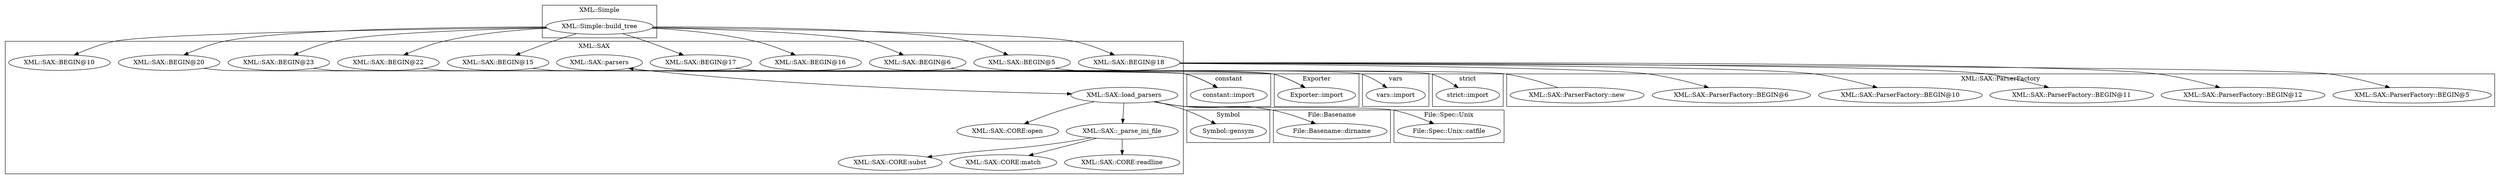 digraph {
graph [overlap=false]
subgraph cluster_Symbol {
	label="Symbol";
	"Symbol::gensym";
}
subgraph cluster_vars {
	label="vars";
	"vars::import";
}
subgraph cluster_XML_SAX {
	label="XML::SAX";
	"XML::SAX::BEGIN@16";
	"XML::SAX::BEGIN@20";
	"XML::SAX::BEGIN@22";
	"XML::SAX::load_parsers";
	"XML::SAX::CORE:subst";
	"XML::SAX::CORE:open";
	"XML::SAX::parsers";
	"XML::SAX::BEGIN@15";
	"XML::SAX::BEGIN@10";
	"XML::SAX::BEGIN@23";
	"XML::SAX::BEGIN@6";
	"XML::SAX::BEGIN@5";
	"XML::SAX::_parse_ini_file";
	"XML::SAX::BEGIN@18";
	"XML::SAX::CORE:match";
	"XML::SAX::BEGIN@17";
	"XML::SAX::CORE:readline";
}
subgraph cluster_XML_Simple {
	label="XML::Simple";
	"XML::Simple::build_tree";
}
subgraph cluster_strict {
	label="strict";
	"strict::import";
}
subgraph cluster_XML_SAX_ParserFactory {
	label="XML::SAX::ParserFactory";
	"XML::SAX::ParserFactory::new";
	"XML::SAX::ParserFactory::BEGIN@5";
	"XML::SAX::ParserFactory::BEGIN@12";
	"XML::SAX::ParserFactory::BEGIN@11";
	"XML::SAX::ParserFactory::BEGIN@10";
	"XML::SAX::ParserFactory::BEGIN@6";
}
subgraph cluster_constant {
	label="constant";
	"constant::import";
}
subgraph cluster_Exporter {
	label="Exporter";
	"Exporter::import";
}
subgraph cluster_File_Basename {
	label="File::Basename";
	"File::Basename::dirname";
}
subgraph cluster_File_Spec_Unix {
	label="File::Spec::Unix";
	"File::Spec::Unix::catfile";
}
"XML::SAX::_parse_ini_file" -> "XML::SAX::CORE:subst";
"XML::SAX::BEGIN@18" -> "XML::SAX::ParserFactory::BEGIN@10";
"XML::Simple::build_tree" -> "XML::SAX::BEGIN@15";
"XML::SAX::BEGIN@15" -> "Exporter::import";
"XML::SAX::BEGIN@17" -> "Exporter::import";
"XML::Simple::build_tree" -> "XML::SAX::BEGIN@5";
"XML::SAX::load_parsers" -> "XML::SAX::_parse_ini_file";
"XML::SAX::BEGIN@18" -> "XML::SAX::ParserFactory::BEGIN@6";
"XML::Simple::build_tree" -> "XML::SAX::BEGIN@10";
"XML::Simple::build_tree" -> "XML::SAX::BEGIN@16";
"XML::Simple::build_tree" -> "XML::SAX::BEGIN@22";
"XML::SAX::load_parsers" -> "XML::SAX::CORE:open";
"XML::SAX::ParserFactory::new" -> "XML::SAX::parsers";
"XML::SAX::BEGIN@18" -> "XML::SAX::ParserFactory::BEGIN@5";
"XML::SAX::_parse_ini_file" -> "XML::SAX::CORE:readline";
"XML::SAX::BEGIN@18" -> "XML::SAX::ParserFactory::BEGIN@12";
"XML::Simple::build_tree" -> "XML::SAX::BEGIN@20";
"XML::Simple::build_tree" -> "XML::SAX::BEGIN@18";
"XML::SAX::load_parsers" -> "File::Basename::dirname";
"XML::SAX::BEGIN@22" -> "constant::import";
"XML::SAX::BEGIN@20" -> "constant::import";
"XML::SAX::BEGIN@23" -> "constant::import";
"XML::Simple::build_tree" -> "XML::SAX::BEGIN@23";
"XML::Simple::build_tree" -> "XML::SAX::BEGIN@6";
"XML::SAX::load_parsers" -> "Symbol::gensym";
"XML::SAX::_parse_ini_file" -> "XML::SAX::CORE:match";
"XML::SAX::BEGIN@6" -> "vars::import";
"XML::Simple::build_tree" -> "XML::SAX::BEGIN@17";
"XML::SAX::parsers" -> "XML::SAX::load_parsers";
"XML::SAX::BEGIN@18" -> "XML::SAX::ParserFactory::BEGIN@11";
"XML::SAX::load_parsers" -> "File::Spec::Unix::catfile";
"XML::SAX::BEGIN@5" -> "strict::import";
}
